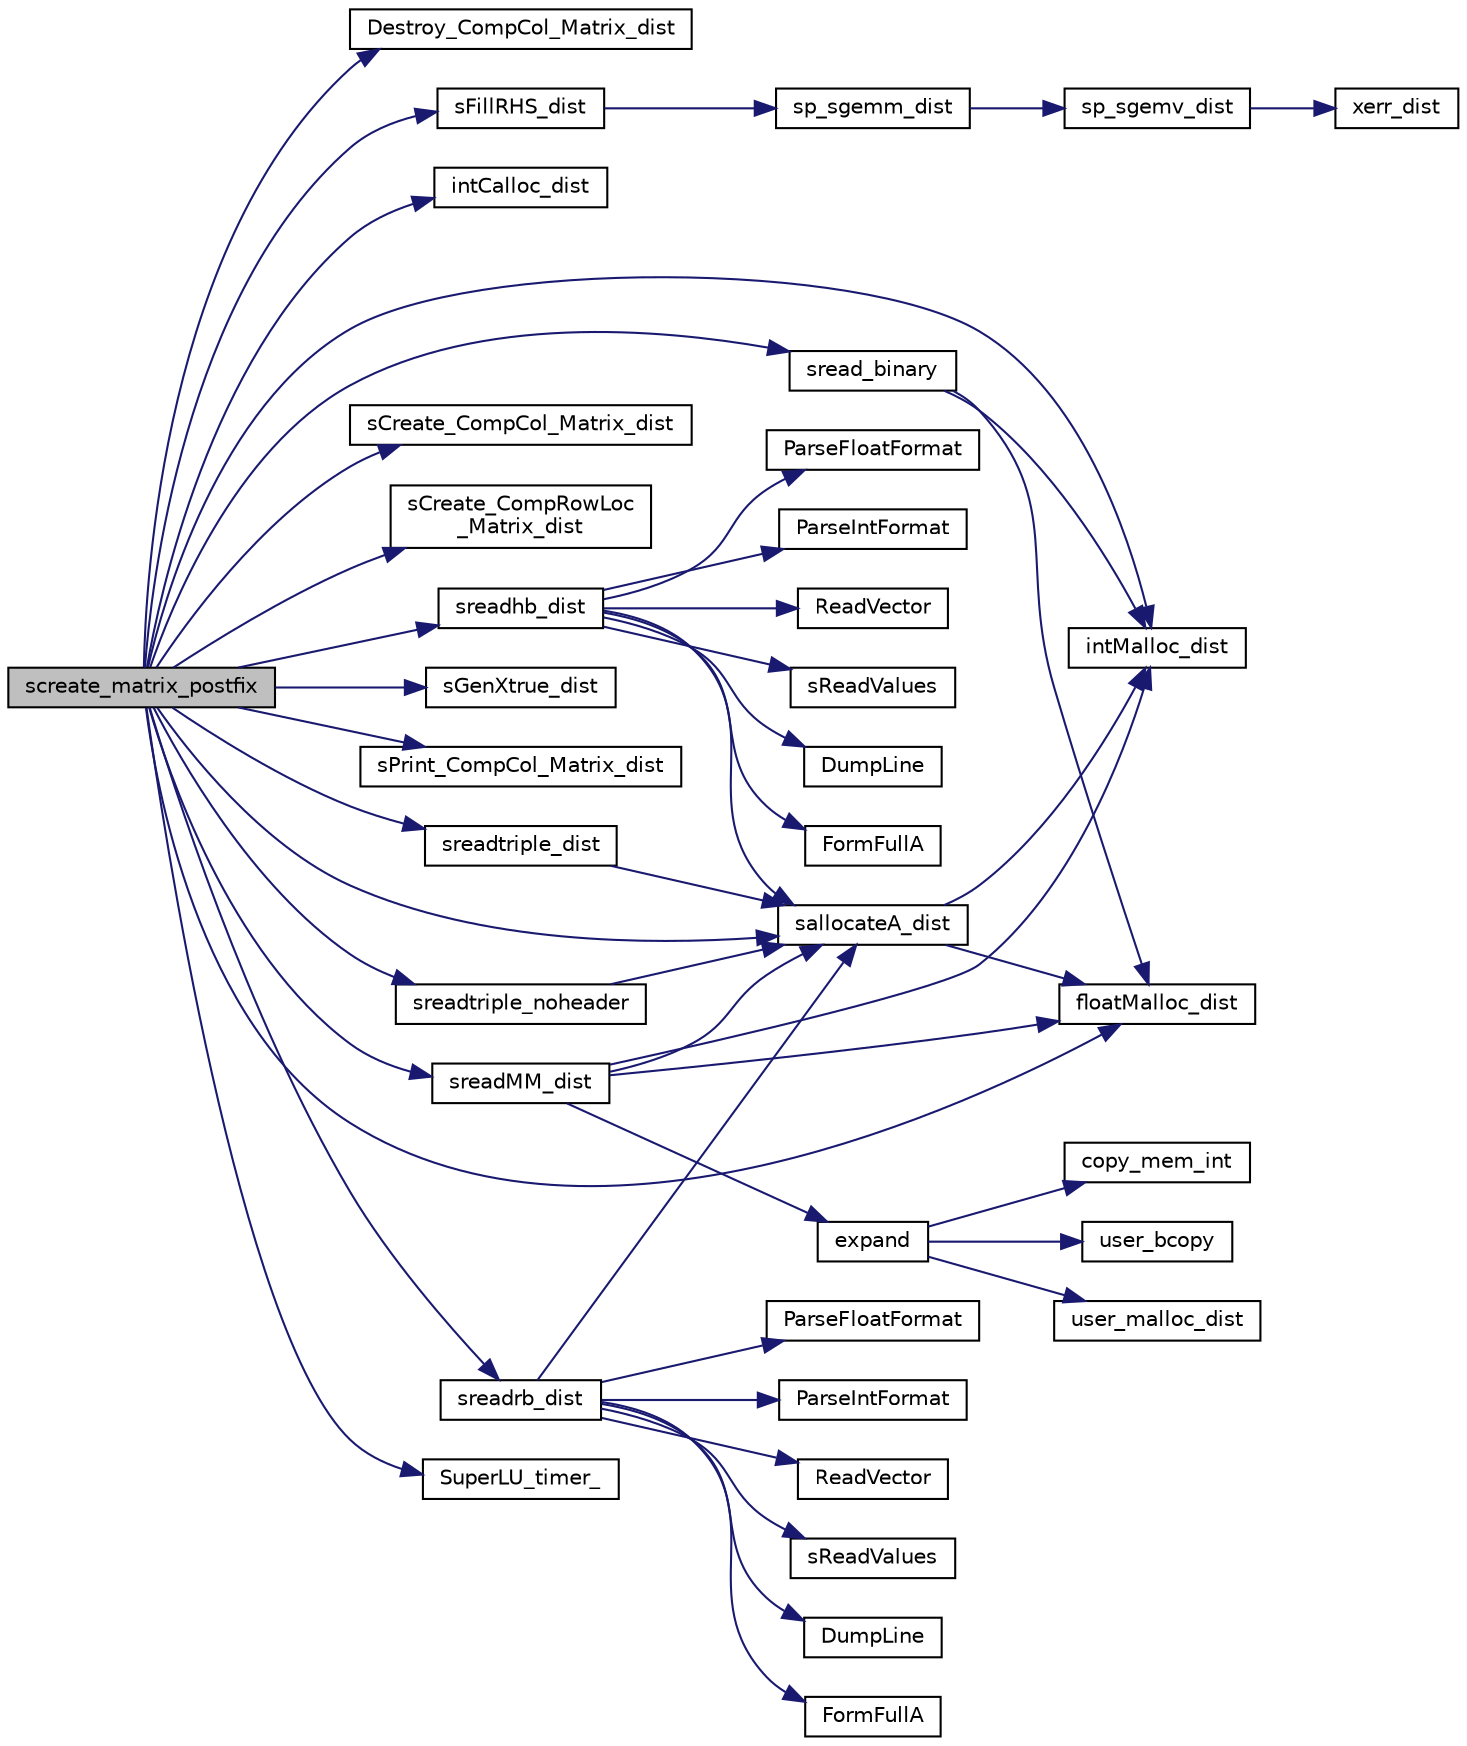 digraph "screate_matrix_postfix"
{
 // LATEX_PDF_SIZE
  edge [fontname="Helvetica",fontsize="10",labelfontname="Helvetica",labelfontsize="10"];
  node [fontname="Helvetica",fontsize="10",shape=record];
  rankdir="LR";
  Node1 [label="screate_matrix_postfix",height=0.2,width=0.4,color="black", fillcolor="grey75", style="filled", fontcolor="black",tooltip=" "];
  Node1 -> Node2 [color="midnightblue",fontsize="10",style="solid",fontname="Helvetica"];
  Node2 [label="Destroy_CompCol_Matrix_dist",height=0.2,width=0.4,color="black", fillcolor="white", style="filled",URL="$superlu__defs_8h.html#a19148d48069c04e21a7ea94d53043f6f",tooltip=" "];
  Node1 -> Node3 [color="midnightblue",fontsize="10",style="solid",fontname="Helvetica"];
  Node3 [label="floatMalloc_dist",height=0.2,width=0.4,color="black", fillcolor="white", style="filled",URL="$smemory__dist_8c.html#a331357a595befa771bac9d583c0eb8f4",tooltip=" "];
  Node1 -> Node4 [color="midnightblue",fontsize="10",style="solid",fontname="Helvetica"];
  Node4 [label="intCalloc_dist",height=0.2,width=0.4,color="black", fillcolor="white", style="filled",URL="$memory_8c.html#a6fd91c6883ea8ea94e0ece298e0e46b6",tooltip=" "];
  Node1 -> Node5 [color="midnightblue",fontsize="10",style="solid",fontname="Helvetica"];
  Node5 [label="intMalloc_dist",height=0.2,width=0.4,color="black", fillcolor="white", style="filled",URL="$memory_8c.html#a2c2df35072e313373438cccdb98b885c",tooltip=" "];
  Node1 -> Node6 [color="midnightblue",fontsize="10",style="solid",fontname="Helvetica"];
  Node6 [label="sallocateA_dist",height=0.2,width=0.4,color="black", fillcolor="white", style="filled",URL="$smemory__dist_8c.html#a5ad7f2f118d127208e0b029cdb5b82e9",tooltip=" "];
  Node6 -> Node3 [color="midnightblue",fontsize="10",style="solid",fontname="Helvetica"];
  Node6 -> Node5 [color="midnightblue",fontsize="10",style="solid",fontname="Helvetica"];
  Node1 -> Node7 [color="midnightblue",fontsize="10",style="solid",fontname="Helvetica"];
  Node7 [label="sCreate_CompCol_Matrix_dist",height=0.2,width=0.4,color="black", fillcolor="white", style="filled",URL="$superlu__sdefs_8h.html#a0f6cb325cc0a225ae2bba62d144bda3f",tooltip=" "];
  Node1 -> Node8 [color="midnightblue",fontsize="10",style="solid",fontname="Helvetica"];
  Node8 [label="sCreate_CompRowLoc\l_Matrix_dist",height=0.2,width=0.4,color="black", fillcolor="white", style="filled",URL="$superlu__sdefs_8h.html#a4a6e6b91c703514b072ae9f85a5da276",tooltip=" "];
  Node1 -> Node9 [color="midnightblue",fontsize="10",style="solid",fontname="Helvetica"];
  Node9 [label="sFillRHS_dist",height=0.2,width=0.4,color="black", fillcolor="white", style="filled",URL="$superlu__sdefs_8h.html#af177ef0e7dc815c65455503221513789",tooltip="Let rhs[i] = sum of i-th row of A, so the solution vector is all 1's."];
  Node9 -> Node10 [color="midnightblue",fontsize="10",style="solid",fontname="Helvetica"];
  Node10 [label="sp_sgemm_dist",height=0.2,width=0.4,color="black", fillcolor="white", style="filled",URL="$ssp__blas3__dist_8c.html#aef0510e4638cef0c75f5470a94a8e194",tooltip=" "];
  Node10 -> Node11 [color="midnightblue",fontsize="10",style="solid",fontname="Helvetica"];
  Node11 [label="sp_sgemv_dist",height=0.2,width=0.4,color="black", fillcolor="white", style="filled",URL="$ssp__blas2__dist_8c.html#a645ecbacfd39ffd6d562b5494a6e592d",tooltip="SpGEMV."];
  Node11 -> Node12 [color="midnightblue",fontsize="10",style="solid",fontname="Helvetica"];
  Node12 [label="xerr_dist",height=0.2,width=0.4,color="black", fillcolor="white", style="filled",URL="$superlu__defs_8h.html#a0d728f1da812b1373a0e58ff81f6a711",tooltip=" "];
  Node1 -> Node13 [color="midnightblue",fontsize="10",style="solid",fontname="Helvetica"];
  Node13 [label="sGenXtrue_dist",height=0.2,width=0.4,color="black", fillcolor="white", style="filled",URL="$superlu__sdefs_8h.html#a321078549003fe7a2aef1a54e916cb5b",tooltip=" "];
  Node1 -> Node14 [color="midnightblue",fontsize="10",style="solid",fontname="Helvetica"];
  Node14 [label="sPrint_CompCol_Matrix_dist",height=0.2,width=0.4,color="black", fillcolor="white", style="filled",URL="$superlu__sdefs_8h.html#a3d184f563f42bf4e453ddc6c3d692020",tooltip=" "];
  Node1 -> Node15 [color="midnightblue",fontsize="10",style="solid",fontname="Helvetica"];
  Node15 [label="sread_binary",height=0.2,width=0.4,color="black", fillcolor="white", style="filled",URL="$sbinary__io_8c.html#af00e1acc4ada56cac8acf541c47af9a0",tooltip=" "];
  Node15 -> Node3 [color="midnightblue",fontsize="10",style="solid",fontname="Helvetica"];
  Node15 -> Node5 [color="midnightblue",fontsize="10",style="solid",fontname="Helvetica"];
  Node1 -> Node16 [color="midnightblue",fontsize="10",style="solid",fontname="Helvetica"];
  Node16 [label="sreadhb_dist",height=0.2,width=0.4,color="black", fillcolor="white", style="filled",URL="$sreadhb_8c.html#a9764aae53b1fff2b53c10750941e1ca3",tooltip=" "];
  Node16 -> Node17 [color="midnightblue",fontsize="10",style="solid",fontname="Helvetica"];
  Node17 [label="DumpLine",height=0.2,width=0.4,color="black", fillcolor="white", style="filled",URL="$sreadhb_8c.html#a73c3b93fec4fb69f67664d899b2a6b42",tooltip=" "];
  Node16 -> Node18 [color="midnightblue",fontsize="10",style="solid",fontname="Helvetica"];
  Node18 [label="FormFullA",height=0.2,width=0.4,color="black", fillcolor="white", style="filled",URL="$sreadhb_8c.html#a115258251da4530dd0dc5c37132b7b00",tooltip=" "];
  Node16 -> Node19 [color="midnightblue",fontsize="10",style="solid",fontname="Helvetica"];
  Node19 [label="ParseFloatFormat",height=0.2,width=0.4,color="black", fillcolor="white", style="filled",URL="$sreadhb_8c.html#ab280470e3c7d3235ee212104d44d09a2",tooltip=" "];
  Node16 -> Node20 [color="midnightblue",fontsize="10",style="solid",fontname="Helvetica"];
  Node20 [label="ParseIntFormat",height=0.2,width=0.4,color="black", fillcolor="white", style="filled",URL="$sreadhb_8c.html#a05ff7013a68c641295685a0e85c18c83",tooltip=" "];
  Node16 -> Node21 [color="midnightblue",fontsize="10",style="solid",fontname="Helvetica"];
  Node21 [label="ReadVector",height=0.2,width=0.4,color="black", fillcolor="white", style="filled",URL="$sreadhb_8c.html#aec3e2f32a90b64c2328709a21d985b55",tooltip=" "];
  Node16 -> Node6 [color="midnightblue",fontsize="10",style="solid",fontname="Helvetica"];
  Node16 -> Node22 [color="midnightblue",fontsize="10",style="solid",fontname="Helvetica"];
  Node22 [label="sReadValues",height=0.2,width=0.4,color="black", fillcolor="white", style="filled",URL="$sreadhb_8c.html#ae0241a6a3e78446a8c27567652d8a5dc",tooltip=" "];
  Node1 -> Node23 [color="midnightblue",fontsize="10",style="solid",fontname="Helvetica"];
  Node23 [label="sreadMM_dist",height=0.2,width=0.4,color="black", fillcolor="white", style="filled",URL="$sreadMM_8c.html#a7713cf76f4b773d9b354987999852f59",tooltip=" "];
  Node23 -> Node24 [color="midnightblue",fontsize="10",style="solid",fontname="Helvetica"];
  Node24 [label="expand",height=0.2,width=0.4,color="black", fillcolor="white", style="filled",URL="$memory_8c.html#a213fafd19733ebd74bcf5c9ef89068b6",tooltip=" "];
  Node24 -> Node25 [color="midnightblue",fontsize="10",style="solid",fontname="Helvetica"];
  Node25 [label="copy_mem_int",height=0.2,width=0.4,color="black", fillcolor="white", style="filled",URL="$memory_8c.html#a565ad7ca8a38ee26b057ad6880192ba2",tooltip=" "];
  Node24 -> Node26 [color="midnightblue",fontsize="10",style="solid",fontname="Helvetica"];
  Node26 [label="user_bcopy",height=0.2,width=0.4,color="black", fillcolor="white", style="filled",URL="$memory_8c.html#a54f4f38998738c1ecdfd235c385f5058",tooltip=" "];
  Node24 -> Node27 [color="midnightblue",fontsize="10",style="solid",fontname="Helvetica"];
  Node27 [label="user_malloc_dist",height=0.2,width=0.4,color="black", fillcolor="white", style="filled",URL="$memory_8c.html#a7f88accf6d8ceb239718435e4e7cfb34",tooltip=" "];
  Node23 -> Node3 [color="midnightblue",fontsize="10",style="solid",fontname="Helvetica"];
  Node23 -> Node5 [color="midnightblue",fontsize="10",style="solid",fontname="Helvetica"];
  Node23 -> Node6 [color="midnightblue",fontsize="10",style="solid",fontname="Helvetica"];
  Node1 -> Node28 [color="midnightblue",fontsize="10",style="solid",fontname="Helvetica"];
  Node28 [label="sreadrb_dist",height=0.2,width=0.4,color="black", fillcolor="white", style="filled",URL="$sreadrb_8c.html#a418a33a12c8de003b5d1d9cc3e0ddbe1",tooltip=" "];
  Node28 -> Node29 [color="midnightblue",fontsize="10",style="solid",fontname="Helvetica"];
  Node29 [label="DumpLine",height=0.2,width=0.4,color="black", fillcolor="white", style="filled",URL="$sreadrb_8c.html#a6154d1e4d4a4e9cc6e89a1db5f895cd0",tooltip="Eat up the rest of the current line."];
  Node28 -> Node30 [color="midnightblue",fontsize="10",style="solid",fontname="Helvetica"];
  Node30 [label="FormFullA",height=0.2,width=0.4,color="black", fillcolor="white", style="filled",URL="$sreadrb_8c.html#aceea217090b96b64ac642d8c2e240a43",tooltip=" "];
  Node28 -> Node31 [color="midnightblue",fontsize="10",style="solid",fontname="Helvetica"];
  Node31 [label="ParseFloatFormat",height=0.2,width=0.4,color="black", fillcolor="white", style="filled",URL="$sreadrb_8c.html#aebd9c68bf7ad345eeda8831ffe84998b",tooltip=" "];
  Node28 -> Node32 [color="midnightblue",fontsize="10",style="solid",fontname="Helvetica"];
  Node32 [label="ParseIntFormat",height=0.2,width=0.4,color="black", fillcolor="white", style="filled",URL="$sreadrb_8c.html#ad0be8868b68e71a8706fe1e61d9b1fe1",tooltip=" "];
  Node28 -> Node33 [color="midnightblue",fontsize="10",style="solid",fontname="Helvetica"];
  Node33 [label="ReadVector",height=0.2,width=0.4,color="black", fillcolor="white", style="filled",URL="$sreadrb_8c.html#a28101450d48feed9715e5d26ac934ac1",tooltip=" "];
  Node28 -> Node6 [color="midnightblue",fontsize="10",style="solid",fontname="Helvetica"];
  Node28 -> Node34 [color="midnightblue",fontsize="10",style="solid",fontname="Helvetica"];
  Node34 [label="sReadValues",height=0.2,width=0.4,color="black", fillcolor="white", style="filled",URL="$sreadrb_8c.html#a8c778e54064896767f9a1d8abd166195",tooltip=" "];
  Node1 -> Node35 [color="midnightblue",fontsize="10",style="solid",fontname="Helvetica"];
  Node35 [label="sreadtriple_dist",height=0.2,width=0.4,color="black", fillcolor="white", style="filled",URL="$sreadtriple_8c.html#aa899b909943b7df29bfd48e137ef947e",tooltip=" "];
  Node35 -> Node6 [color="midnightblue",fontsize="10",style="solid",fontname="Helvetica"];
  Node1 -> Node36 [color="midnightblue",fontsize="10",style="solid",fontname="Helvetica"];
  Node36 [label="sreadtriple_noheader",height=0.2,width=0.4,color="black", fillcolor="white", style="filled",URL="$sreadtriple__noheader_8c.html#a83bf8e45e43d49ac2ff57852c3132e4d",tooltip=" "];
  Node36 -> Node6 [color="midnightblue",fontsize="10",style="solid",fontname="Helvetica"];
  Node1 -> Node37 [color="midnightblue",fontsize="10",style="solid",fontname="Helvetica"];
  Node37 [label="SuperLU_timer_",height=0.2,width=0.4,color="black", fillcolor="white", style="filled",URL="$superlu__timer_8c.html#a0c6777573bbfe81917cd381e0090d355",tooltip=" "];
}
